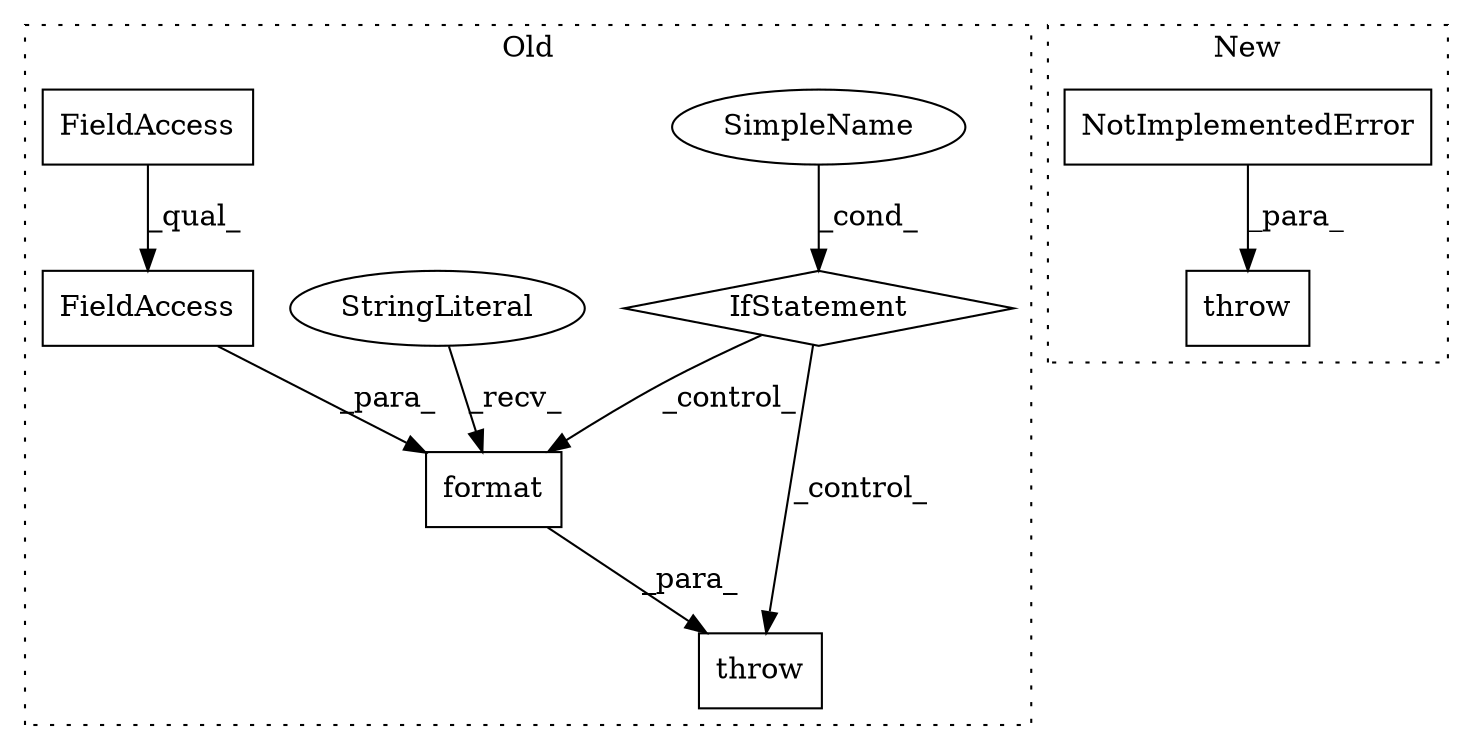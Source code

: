digraph G {
subgraph cluster0 {
1 [label="format" a="32" s="1871,1943" l="7,1" shape="box"];
4 [label="StringLiteral" a="45" s="1787" l="83" shape="ellipse"];
5 [label="throw" a="53" s="1770" l="6" shape="box"];
6 [label="FieldAccess" a="22" s="1890" l="26" shape="box"];
7 [label="SimpleName" a="42" s="" l="" shape="ellipse"];
8 [label="IfStatement" a="25" s="1719,1760" l="4,2" shape="diamond"];
9 [label="FieldAccess" a="22" s="1890" l="17" shape="box"];
label = "Old";
style="dotted";
}
subgraph cluster1 {
2 [label="NotImplementedError" a="32" s="1543,1660" l="20,1" shape="box"];
3 [label="throw" a="53" s="1537" l="6" shape="box"];
label = "New";
style="dotted";
}
1 -> 5 [label="_para_"];
2 -> 3 [label="_para_"];
4 -> 1 [label="_recv_"];
6 -> 1 [label="_para_"];
7 -> 8 [label="_cond_"];
8 -> 5 [label="_control_"];
8 -> 1 [label="_control_"];
9 -> 6 [label="_qual_"];
}